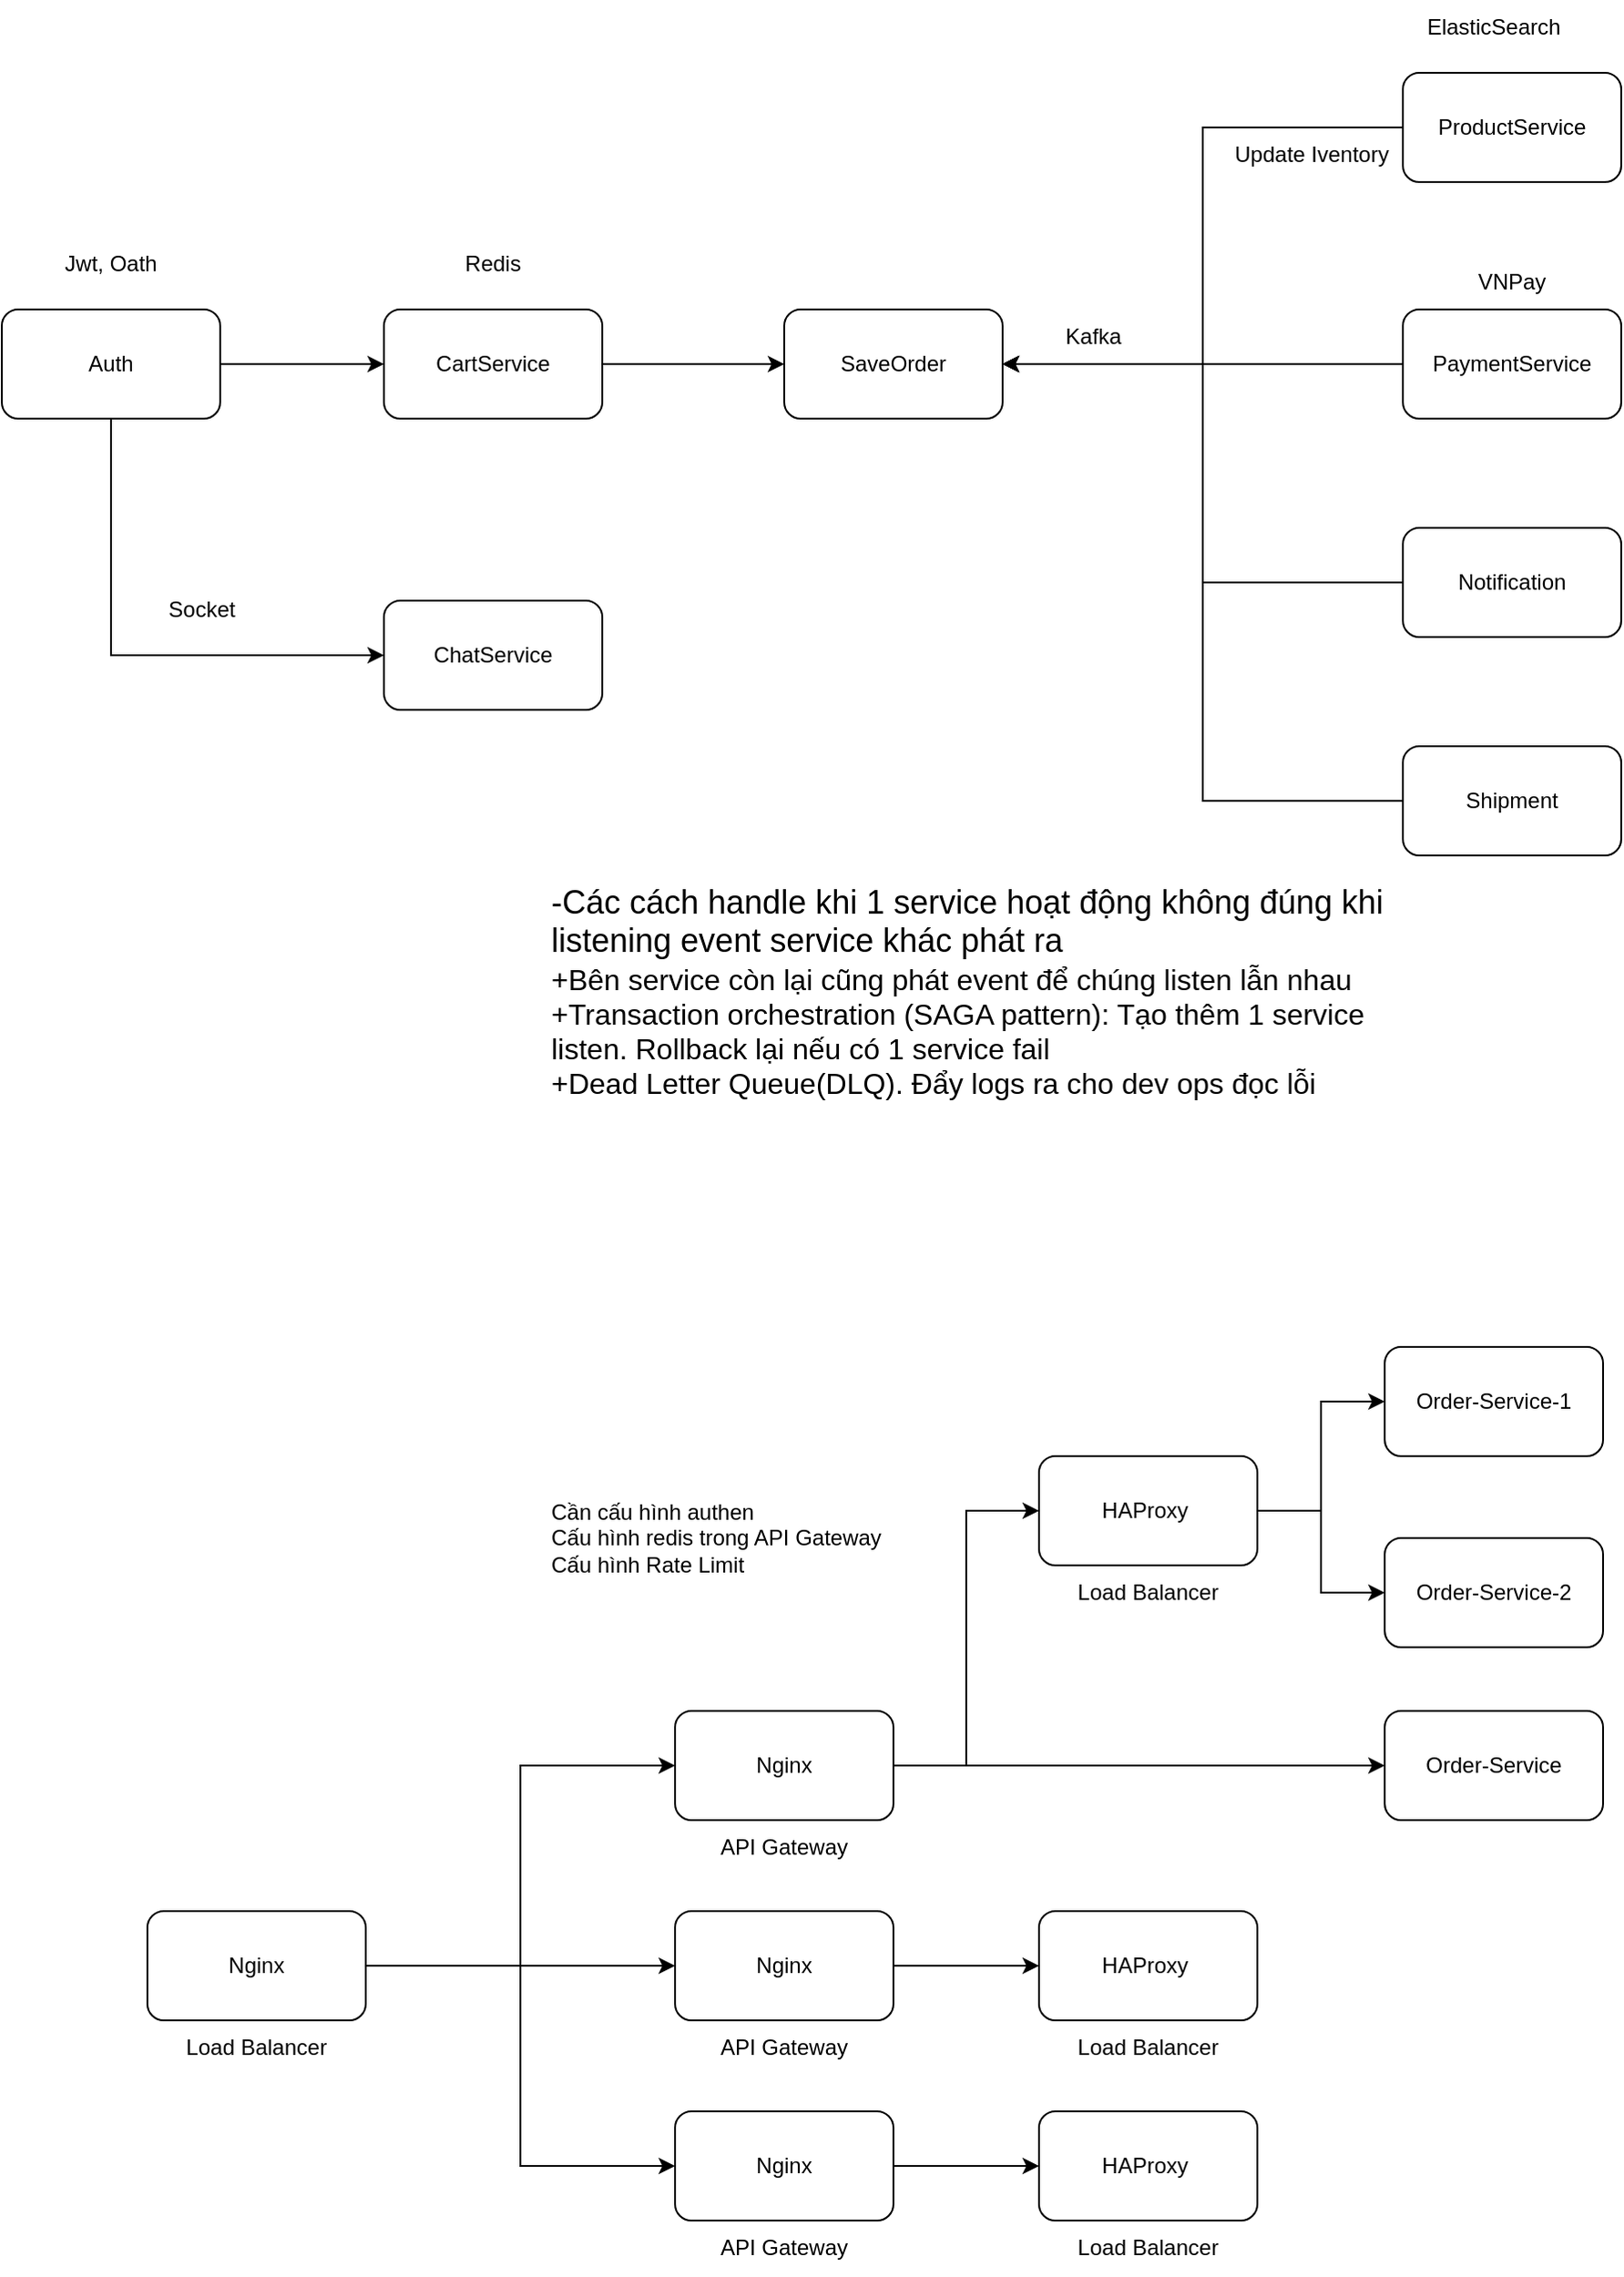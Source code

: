 <mxfile version="26.2.15">
  <diagram name="Page-1" id="URyArjmMyLUZqwQEJPAF">
    <mxGraphModel dx="2059" dy="768" grid="1" gridSize="10" guides="1" tooltips="1" connect="1" arrows="1" fold="1" page="1" pageScale="1" pageWidth="850" pageHeight="1100" math="0" shadow="0">
      <root>
        <mxCell id="0" />
        <mxCell id="1" parent="0" />
        <mxCell id="Ygb4HO1aCdZlYL9R_Fgd-9" style="edgeStyle=orthogonalEdgeStyle;rounded=0;orthogonalLoop=1;jettySize=auto;html=1;exitX=0;exitY=0.5;exitDx=0;exitDy=0;entryX=1;entryY=0.5;entryDx=0;entryDy=0;" parent="1" source="Ygb4HO1aCdZlYL9R_Fgd-4" target="Ygb4HO1aCdZlYL9R_Fgd-1" edge="1">
          <mxGeometry relative="1" as="geometry" />
        </mxCell>
        <mxCell id="Ygb4HO1aCdZlYL9R_Fgd-11" style="edgeStyle=orthogonalEdgeStyle;rounded=0;orthogonalLoop=1;jettySize=auto;html=1;exitX=0;exitY=0.5;exitDx=0;exitDy=0;entryX=1;entryY=0.5;entryDx=0;entryDy=0;" parent="1" source="Ygb4HO1aCdZlYL9R_Fgd-10" target="Ygb4HO1aCdZlYL9R_Fgd-1" edge="1">
          <mxGeometry relative="1" as="geometry" />
        </mxCell>
        <mxCell id="Ygb4HO1aCdZlYL9R_Fgd-13" style="edgeStyle=orthogonalEdgeStyle;rounded=0;orthogonalLoop=1;jettySize=auto;html=1;exitX=0;exitY=0.5;exitDx=0;exitDy=0;entryX=1;entryY=0.5;entryDx=0;entryDy=0;" parent="1" source="Ygb4HO1aCdZlYL9R_Fgd-12" target="Ygb4HO1aCdZlYL9R_Fgd-1" edge="1">
          <mxGeometry relative="1" as="geometry" />
        </mxCell>
        <mxCell id="8luNTkhpWCmpw1xaj1dX-3" style="edgeStyle=orthogonalEdgeStyle;rounded=0;orthogonalLoop=1;jettySize=auto;html=1;exitX=0;exitY=0.5;exitDx=0;exitDy=0;entryX=1;entryY=0.5;entryDx=0;entryDy=0;" parent="1" source="8luNTkhpWCmpw1xaj1dX-2" target="Ygb4HO1aCdZlYL9R_Fgd-1" edge="1">
          <mxGeometry relative="1" as="geometry" />
        </mxCell>
        <mxCell id="Ygb4HO1aCdZlYL9R_Fgd-1" value="SaveOrder" style="rounded=1;whiteSpace=wrap;html=1;" parent="1" vertex="1">
          <mxGeometry x="160" y="230" width="120" height="60" as="geometry" />
        </mxCell>
        <mxCell id="Ygb4HO1aCdZlYL9R_Fgd-4" value="PaymentService" style="rounded=1;whiteSpace=wrap;html=1;" parent="1" vertex="1">
          <mxGeometry x="500" y="230" width="120" height="60" as="geometry" />
        </mxCell>
        <mxCell id="Ygb4HO1aCdZlYL9R_Fgd-5" value="ChatService" style="rounded=1;whiteSpace=wrap;html=1;" parent="1" vertex="1">
          <mxGeometry x="-60" y="390" width="120" height="60" as="geometry" />
        </mxCell>
        <mxCell id="Ygb4HO1aCdZlYL9R_Fgd-10" value="Notification" style="rounded=1;whiteSpace=wrap;html=1;" parent="1" vertex="1">
          <mxGeometry x="500" y="350" width="120" height="60" as="geometry" />
        </mxCell>
        <mxCell id="Ygb4HO1aCdZlYL9R_Fgd-12" value="ProductService" style="rounded=1;whiteSpace=wrap;html=1;" parent="1" vertex="1">
          <mxGeometry x="500" y="100" width="120" height="60" as="geometry" />
        </mxCell>
        <mxCell id="Ygb4HO1aCdZlYL9R_Fgd-17" style="edgeStyle=orthogonalEdgeStyle;rounded=0;orthogonalLoop=1;jettySize=auto;html=1;exitX=1;exitY=0.5;exitDx=0;exitDy=0;entryX=0;entryY=0.5;entryDx=0;entryDy=0;" parent="1" source="Ygb4HO1aCdZlYL9R_Fgd-14" target="Ygb4HO1aCdZlYL9R_Fgd-1" edge="1">
          <mxGeometry relative="1" as="geometry" />
        </mxCell>
        <mxCell id="Ygb4HO1aCdZlYL9R_Fgd-14" value="CartService" style="rounded=1;whiteSpace=wrap;html=1;" parent="1" vertex="1">
          <mxGeometry x="-60" y="230" width="120" height="60" as="geometry" />
        </mxCell>
        <mxCell id="Ygb4HO1aCdZlYL9R_Fgd-16" style="edgeStyle=orthogonalEdgeStyle;rounded=0;orthogonalLoop=1;jettySize=auto;html=1;exitX=1;exitY=0.5;exitDx=0;exitDy=0;entryX=0;entryY=0.5;entryDx=0;entryDy=0;" parent="1" source="Ygb4HO1aCdZlYL9R_Fgd-15" target="Ygb4HO1aCdZlYL9R_Fgd-14" edge="1">
          <mxGeometry relative="1" as="geometry" />
        </mxCell>
        <mxCell id="Ygb4HO1aCdZlYL9R_Fgd-18" style="edgeStyle=orthogonalEdgeStyle;rounded=0;orthogonalLoop=1;jettySize=auto;html=1;exitX=0.5;exitY=1;exitDx=0;exitDy=0;entryX=0;entryY=0.5;entryDx=0;entryDy=0;" parent="1" source="Ygb4HO1aCdZlYL9R_Fgd-15" target="Ygb4HO1aCdZlYL9R_Fgd-5" edge="1">
          <mxGeometry relative="1" as="geometry" />
        </mxCell>
        <mxCell id="Ygb4HO1aCdZlYL9R_Fgd-15" value="Auth" style="rounded=1;whiteSpace=wrap;html=1;" parent="1" vertex="1">
          <mxGeometry x="-270" y="230" width="120" height="60" as="geometry" />
        </mxCell>
        <mxCell id="8luNTkhpWCmpw1xaj1dX-1" value="Kafka" style="text;html=1;align=center;verticalAlign=middle;whiteSpace=wrap;rounded=0;" parent="1" vertex="1">
          <mxGeometry x="300" y="230" width="60" height="30" as="geometry" />
        </mxCell>
        <mxCell id="8luNTkhpWCmpw1xaj1dX-2" value="Shipment" style="rounded=1;whiteSpace=wrap;html=1;" parent="1" vertex="1">
          <mxGeometry x="500" y="470" width="120" height="60" as="geometry" />
        </mxCell>
        <mxCell id="8luNTkhpWCmpw1xaj1dX-4" value="ElasticSearch" style="text;html=1;align=center;verticalAlign=middle;whiteSpace=wrap;rounded=0;" parent="1" vertex="1">
          <mxGeometry x="520" y="60" width="60" height="30" as="geometry" />
        </mxCell>
        <mxCell id="8luNTkhpWCmpw1xaj1dX-5" value="Redis" style="text;html=1;align=center;verticalAlign=middle;whiteSpace=wrap;rounded=0;" parent="1" vertex="1">
          <mxGeometry x="-30" y="190" width="60" height="30" as="geometry" />
        </mxCell>
        <mxCell id="8luNTkhpWCmpw1xaj1dX-6" value="Socket" style="text;html=1;align=center;verticalAlign=middle;whiteSpace=wrap;rounded=0;" parent="1" vertex="1">
          <mxGeometry x="-190" y="380" width="60" height="30" as="geometry" />
        </mxCell>
        <mxCell id="8luNTkhpWCmpw1xaj1dX-7" value="VNPay" style="text;html=1;align=center;verticalAlign=middle;whiteSpace=wrap;rounded=0;" parent="1" vertex="1">
          <mxGeometry x="530" y="200" width="60" height="30" as="geometry" />
        </mxCell>
        <mxCell id="8luNTkhpWCmpw1xaj1dX-8" value="Jwt, Oath" style="text;html=1;align=center;verticalAlign=middle;whiteSpace=wrap;rounded=0;" parent="1" vertex="1">
          <mxGeometry x="-240" y="190" width="60" height="30" as="geometry" />
        </mxCell>
        <mxCell id="8luNTkhpWCmpw1xaj1dX-9" value="&lt;font style=&quot;font-size: 18px;&quot;&gt;-Các cách handle khi 1 service hoạt động không đúng khi listening event service khác phát ra&lt;/font&gt;&lt;div&gt;&lt;font size=&quot;3&quot;&gt;+Bên service còn lại cũng phát event để chúng listen lẫn nhau&lt;/font&gt;&lt;/div&gt;&lt;div&gt;&lt;font size=&quot;3&quot;&gt;+Transaction orchestration (SAGA pattern): Tạo thêm 1 service listen. Rollback lại nếu có 1 service fail&lt;/font&gt;&lt;/div&gt;&lt;div&gt;&lt;font size=&quot;3&quot;&gt;+Dead Letter Queue(DLQ). Đẩy logs ra cho dev ops đọc lỗi&lt;/font&gt;&lt;/div&gt;" style="text;html=1;align=left;verticalAlign=middle;whiteSpace=wrap;rounded=0;" parent="1" vertex="1">
          <mxGeometry x="30" y="540" width="460" height="130" as="geometry" />
        </mxCell>
        <mxCell id="4ftFbzYjt5rvpYKDLgk4-1" value="Update Iventory" style="text;html=1;align=center;verticalAlign=middle;whiteSpace=wrap;rounded=0;" parent="1" vertex="1">
          <mxGeometry x="400" y="130" width="100" height="30" as="geometry" />
        </mxCell>
        <mxCell id="fqmAK3V4rcpqEKGM6bxQ-5" style="edgeStyle=orthogonalEdgeStyle;rounded=0;orthogonalLoop=1;jettySize=auto;html=1;exitX=1;exitY=0.5;exitDx=0;exitDy=0;entryX=0;entryY=0.5;entryDx=0;entryDy=0;" edge="1" parent="1" source="fqmAK3V4rcpqEKGM6bxQ-1" target="fqmAK3V4rcpqEKGM6bxQ-3">
          <mxGeometry relative="1" as="geometry" />
        </mxCell>
        <mxCell id="fqmAK3V4rcpqEKGM6bxQ-6" style="edgeStyle=orthogonalEdgeStyle;rounded=0;orthogonalLoop=1;jettySize=auto;html=1;exitX=1;exitY=0.5;exitDx=0;exitDy=0;entryX=0;entryY=0.5;entryDx=0;entryDy=0;" edge="1" parent="1" source="fqmAK3V4rcpqEKGM6bxQ-1" target="fqmAK3V4rcpqEKGM6bxQ-2">
          <mxGeometry relative="1" as="geometry" />
        </mxCell>
        <mxCell id="fqmAK3V4rcpqEKGM6bxQ-7" style="edgeStyle=orthogonalEdgeStyle;rounded=0;orthogonalLoop=1;jettySize=auto;html=1;exitX=1;exitY=0.5;exitDx=0;exitDy=0;entryX=0;entryY=0.5;entryDx=0;entryDy=0;" edge="1" parent="1" source="fqmAK3V4rcpqEKGM6bxQ-1" target="fqmAK3V4rcpqEKGM6bxQ-4">
          <mxGeometry relative="1" as="geometry" />
        </mxCell>
        <mxCell id="fqmAK3V4rcpqEKGM6bxQ-1" value="Nginx" style="rounded=1;whiteSpace=wrap;html=1;" vertex="1" parent="1">
          <mxGeometry x="-190" y="1110" width="120" height="60" as="geometry" />
        </mxCell>
        <mxCell id="fqmAK3V4rcpqEKGM6bxQ-12" style="edgeStyle=orthogonalEdgeStyle;rounded=0;orthogonalLoop=1;jettySize=auto;html=1;exitX=1;exitY=0.5;exitDx=0;exitDy=0;entryX=0;entryY=0.5;entryDx=0;entryDy=0;" edge="1" parent="1" source="fqmAK3V4rcpqEKGM6bxQ-2" target="fqmAK3V4rcpqEKGM6bxQ-9">
          <mxGeometry relative="1" as="geometry" />
        </mxCell>
        <mxCell id="fqmAK3V4rcpqEKGM6bxQ-2" value="Nginx" style="rounded=1;whiteSpace=wrap;html=1;" vertex="1" parent="1">
          <mxGeometry x="100" y="1110" width="120" height="60" as="geometry" />
        </mxCell>
        <mxCell id="fqmAK3V4rcpqEKGM6bxQ-11" style="edgeStyle=orthogonalEdgeStyle;rounded=0;orthogonalLoop=1;jettySize=auto;html=1;exitX=1;exitY=0.5;exitDx=0;exitDy=0;entryX=0;entryY=0.5;entryDx=0;entryDy=0;" edge="1" parent="1" source="fqmAK3V4rcpqEKGM6bxQ-3" target="fqmAK3V4rcpqEKGM6bxQ-8">
          <mxGeometry relative="1" as="geometry" />
        </mxCell>
        <mxCell id="fqmAK3V4rcpqEKGM6bxQ-27" style="edgeStyle=orthogonalEdgeStyle;rounded=0;orthogonalLoop=1;jettySize=auto;html=1;exitX=1;exitY=0.5;exitDx=0;exitDy=0;entryX=0;entryY=0.5;entryDx=0;entryDy=0;" edge="1" parent="1" source="fqmAK3V4rcpqEKGM6bxQ-3" target="fqmAK3V4rcpqEKGM6bxQ-26">
          <mxGeometry relative="1" as="geometry" />
        </mxCell>
        <mxCell id="fqmAK3V4rcpqEKGM6bxQ-3" value="Nginx" style="rounded=1;whiteSpace=wrap;html=1;" vertex="1" parent="1">
          <mxGeometry x="100" y="1000" width="120" height="60" as="geometry" />
        </mxCell>
        <mxCell id="fqmAK3V4rcpqEKGM6bxQ-13" style="edgeStyle=orthogonalEdgeStyle;rounded=0;orthogonalLoop=1;jettySize=auto;html=1;exitX=1;exitY=0.5;exitDx=0;exitDy=0;entryX=0;entryY=0.5;entryDx=0;entryDy=0;" edge="1" parent="1" source="fqmAK3V4rcpqEKGM6bxQ-4" target="fqmAK3V4rcpqEKGM6bxQ-10">
          <mxGeometry relative="1" as="geometry" />
        </mxCell>
        <mxCell id="fqmAK3V4rcpqEKGM6bxQ-4" value="Nginx" style="rounded=1;whiteSpace=wrap;html=1;" vertex="1" parent="1">
          <mxGeometry x="100" y="1220" width="120" height="60" as="geometry" />
        </mxCell>
        <mxCell id="fqmAK3V4rcpqEKGM6bxQ-24" style="edgeStyle=orthogonalEdgeStyle;rounded=0;orthogonalLoop=1;jettySize=auto;html=1;exitX=1;exitY=0.5;exitDx=0;exitDy=0;entryX=0;entryY=0.5;entryDx=0;entryDy=0;" edge="1" parent="1" source="fqmAK3V4rcpqEKGM6bxQ-8" target="fqmAK3V4rcpqEKGM6bxQ-22">
          <mxGeometry relative="1" as="geometry" />
        </mxCell>
        <mxCell id="fqmAK3V4rcpqEKGM6bxQ-25" style="edgeStyle=orthogonalEdgeStyle;rounded=0;orthogonalLoop=1;jettySize=auto;html=1;exitX=1;exitY=0.5;exitDx=0;exitDy=0;entryX=0;entryY=0.5;entryDx=0;entryDy=0;" edge="1" parent="1" source="fqmAK3V4rcpqEKGM6bxQ-8" target="fqmAK3V4rcpqEKGM6bxQ-23">
          <mxGeometry relative="1" as="geometry" />
        </mxCell>
        <mxCell id="fqmAK3V4rcpqEKGM6bxQ-8" value="HAProxy&amp;nbsp;" style="rounded=1;whiteSpace=wrap;html=1;" vertex="1" parent="1">
          <mxGeometry x="300" y="860" width="120" height="60" as="geometry" />
        </mxCell>
        <mxCell id="fqmAK3V4rcpqEKGM6bxQ-9" value="HAProxy&amp;nbsp;" style="rounded=1;whiteSpace=wrap;html=1;" vertex="1" parent="1">
          <mxGeometry x="300" y="1110" width="120" height="60" as="geometry" />
        </mxCell>
        <mxCell id="fqmAK3V4rcpqEKGM6bxQ-10" value="HAProxy&amp;nbsp;" style="rounded=1;whiteSpace=wrap;html=1;" vertex="1" parent="1">
          <mxGeometry x="300" y="1220" width="120" height="60" as="geometry" />
        </mxCell>
        <mxCell id="fqmAK3V4rcpqEKGM6bxQ-14" value="Load Balancer" style="text;html=1;align=center;verticalAlign=middle;whiteSpace=wrap;rounded=0;" vertex="1" parent="1">
          <mxGeometry x="-175" y="1170" width="90" height="30" as="geometry" />
        </mxCell>
        <mxCell id="fqmAK3V4rcpqEKGM6bxQ-15" value="Load Balancer" style="text;html=1;align=center;verticalAlign=middle;whiteSpace=wrap;rounded=0;" vertex="1" parent="1">
          <mxGeometry x="315" y="920" width="90" height="30" as="geometry" />
        </mxCell>
        <mxCell id="fqmAK3V4rcpqEKGM6bxQ-16" value="Load Balancer" style="text;html=1;align=center;verticalAlign=middle;whiteSpace=wrap;rounded=0;" vertex="1" parent="1">
          <mxGeometry x="315" y="1170" width="90" height="30" as="geometry" />
        </mxCell>
        <mxCell id="fqmAK3V4rcpqEKGM6bxQ-17" value="Load Balancer" style="text;html=1;align=center;verticalAlign=middle;whiteSpace=wrap;rounded=0;" vertex="1" parent="1">
          <mxGeometry x="315" y="1280" width="90" height="30" as="geometry" />
        </mxCell>
        <mxCell id="fqmAK3V4rcpqEKGM6bxQ-18" value="API Gateway" style="text;html=1;align=center;verticalAlign=middle;whiteSpace=wrap;rounded=0;" vertex="1" parent="1">
          <mxGeometry x="120" y="1060" width="80" height="30" as="geometry" />
        </mxCell>
        <mxCell id="fqmAK3V4rcpqEKGM6bxQ-19" value="API Gateway" style="text;html=1;align=center;verticalAlign=middle;whiteSpace=wrap;rounded=0;" vertex="1" parent="1">
          <mxGeometry x="120" y="1170" width="80" height="30" as="geometry" />
        </mxCell>
        <mxCell id="fqmAK3V4rcpqEKGM6bxQ-21" value="API Gateway" style="text;html=1;align=center;verticalAlign=middle;whiteSpace=wrap;rounded=0;" vertex="1" parent="1">
          <mxGeometry x="120" y="1280" width="80" height="30" as="geometry" />
        </mxCell>
        <mxCell id="fqmAK3V4rcpqEKGM6bxQ-22" value="Order-Service-1" style="rounded=1;whiteSpace=wrap;html=1;" vertex="1" parent="1">
          <mxGeometry x="490" y="800" width="120" height="60" as="geometry" />
        </mxCell>
        <mxCell id="fqmAK3V4rcpqEKGM6bxQ-23" value="Order-Service-2" style="rounded=1;whiteSpace=wrap;html=1;" vertex="1" parent="1">
          <mxGeometry x="490" y="905" width="120" height="60" as="geometry" />
        </mxCell>
        <mxCell id="fqmAK3V4rcpqEKGM6bxQ-26" value="Order-Service" style="rounded=1;whiteSpace=wrap;html=1;" vertex="1" parent="1">
          <mxGeometry x="490" y="1000" width="120" height="60" as="geometry" />
        </mxCell>
        <mxCell id="fqmAK3V4rcpqEKGM6bxQ-28" value="Cần cấu hình authen&lt;div&gt;Cấu hình redis trong API Gateway&lt;/div&gt;&lt;div&gt;Cấu hình Rate Limit&lt;/div&gt;" style="text;html=1;align=left;verticalAlign=middle;whiteSpace=wrap;rounded=0;" vertex="1" parent="1">
          <mxGeometry x="30" y="890" width="240" height="30" as="geometry" />
        </mxCell>
      </root>
    </mxGraphModel>
  </diagram>
</mxfile>
